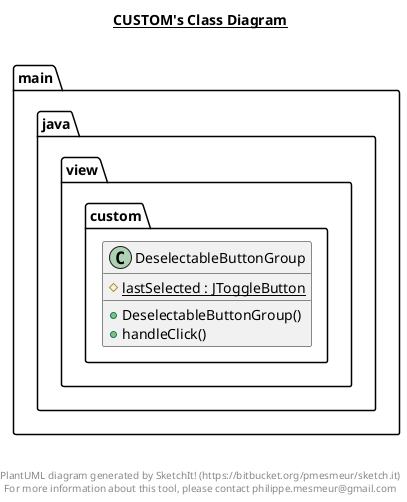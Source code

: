 @startuml

title __CUSTOM's Class Diagram__\n

  namespace main.java.view {
    namespace custom {
      class main.java.view.custom.DeselectableButtonGroup {
          {static} # lastSelected : JToggleButton
          + DeselectableButtonGroup()
          + handleClick()
      }
    }
  }
  



right footer


PlantUML diagram generated by SketchIt! (https://bitbucket.org/pmesmeur/sketch.it)
For more information about this tool, please contact philippe.mesmeur@gmail.com
endfooter

@enduml

